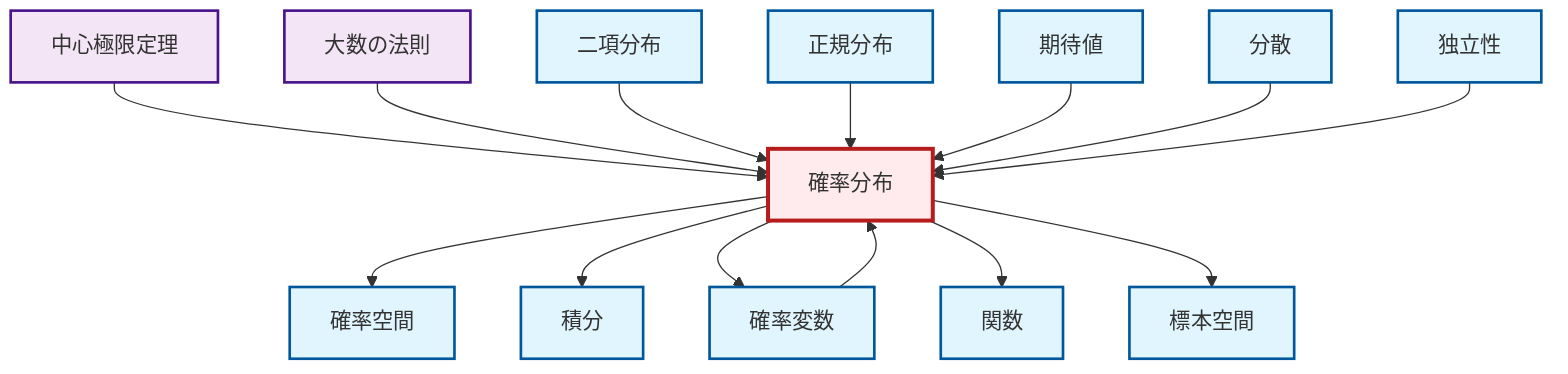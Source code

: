 graph TD
    classDef definition fill:#e1f5fe,stroke:#01579b,stroke-width:2px
    classDef theorem fill:#f3e5f5,stroke:#4a148c,stroke-width:2px
    classDef axiom fill:#fff3e0,stroke:#e65100,stroke-width:2px
    classDef example fill:#e8f5e9,stroke:#1b5e20,stroke-width:2px
    classDef current fill:#ffebee,stroke:#b71c1c,stroke-width:3px
    thm-central-limit["中心極限定理"]:::theorem
    def-probability-distribution["確率分布"]:::definition
    def-function["関数"]:::definition
    def-sample-space["標本空間"]:::definition
    def-expectation["期待値"]:::definition
    def-normal-distribution["正規分布"]:::definition
    def-random-variable["確率変数"]:::definition
    def-binomial-distribution["二項分布"]:::definition
    thm-law-of-large-numbers["大数の法則"]:::theorem
    def-independence["独立性"]:::definition
    def-probability-space["確率空間"]:::definition
    def-integral["積分"]:::definition
    def-variance["分散"]:::definition
    thm-central-limit --> def-probability-distribution
    thm-law-of-large-numbers --> def-probability-distribution
    def-probability-distribution --> def-probability-space
    def-binomial-distribution --> def-probability-distribution
    def-probability-distribution --> def-integral
    def-normal-distribution --> def-probability-distribution
    def-probability-distribution --> def-random-variable
    def-expectation --> def-probability-distribution
    def-probability-distribution --> def-function
    def-probability-distribution --> def-sample-space
    def-variance --> def-probability-distribution
    def-independence --> def-probability-distribution
    def-random-variable --> def-probability-distribution
    class def-probability-distribution current